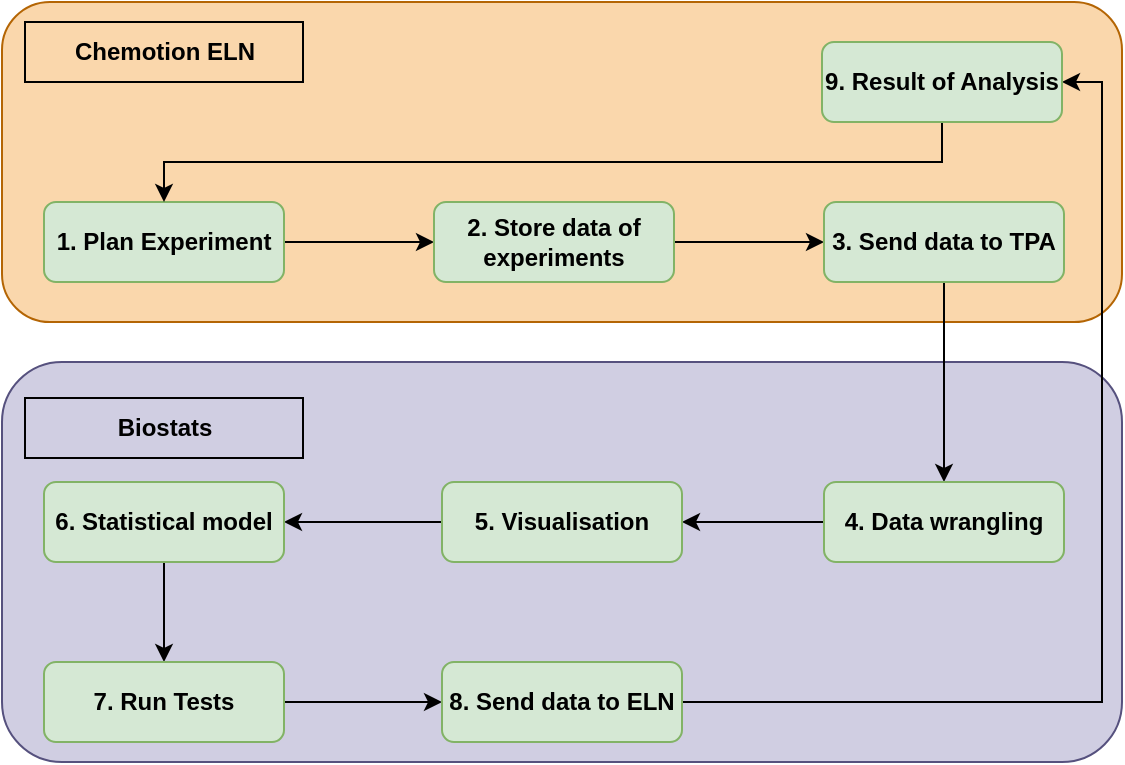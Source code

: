 <mxfile version="13.0.3" type="device"><diagram name="Page-1" id="LgBbpgbIxgOB0WxOG4NR"><mxGraphModel dx="1102" dy="811" grid="1" gridSize="10" guides="1" tooltips="1" connect="1" arrows="1" fold="1" page="1" pageScale="1" pageWidth="850" pageHeight="1100" math="0" shadow="0"><root><mxCell id="0"/><mxCell id="1" parent="0"/><mxCell id="hPej9ftM5Ef_2PE8kbGK-4" value="" style="rounded=1;whiteSpace=wrap;html=1;fillColor=#fad7ac;strokeColor=#b46504;" parent="1" vertex="1"><mxGeometry x="80" y="80" width="560" height="160" as="geometry"/></mxCell><mxCell id="hPej9ftM5Ef_2PE8kbGK-9" style="edgeStyle=orthogonalEdgeStyle;rounded=0;orthogonalLoop=1;jettySize=auto;html=1;exitX=1;exitY=0.5;exitDx=0;exitDy=0;" parent="1" source="hPej9ftM5Ef_2PE8kbGK-1" target="hPej9ftM5Ef_2PE8kbGK-2" edge="1"><mxGeometry relative="1" as="geometry"/></mxCell><mxCell id="hPej9ftM5Ef_2PE8kbGK-1" value="&lt;b&gt;1. Plan Experiment&lt;/b&gt;" style="rounded=1;whiteSpace=wrap;html=1;fillColor=#d5e8d4;strokeColor=#82b366;" parent="1" vertex="1"><mxGeometry x="101" y="180" width="120" height="40" as="geometry"/></mxCell><mxCell id="hPej9ftM5Ef_2PE8kbGK-10" style="edgeStyle=orthogonalEdgeStyle;rounded=0;orthogonalLoop=1;jettySize=auto;html=1;exitX=1;exitY=0.5;exitDx=0;exitDy=0;" parent="1" source="hPej9ftM5Ef_2PE8kbGK-2" target="hPej9ftM5Ef_2PE8kbGK-3" edge="1"><mxGeometry relative="1" as="geometry"/></mxCell><mxCell id="hPej9ftM5Ef_2PE8kbGK-2" value="&lt;b&gt;2. Store data of experiments&lt;/b&gt;" style="rounded=1;whiteSpace=wrap;html=1;fillColor=#d5e8d4;strokeColor=#82b366;" parent="1" vertex="1"><mxGeometry x="296" y="180" width="120" height="40" as="geometry"/></mxCell><mxCell id="hPej9ftM5Ef_2PE8kbGK-16" style="edgeStyle=orthogonalEdgeStyle;rounded=0;orthogonalLoop=1;jettySize=auto;html=1;" parent="1" edge="1"><mxGeometry relative="1" as="geometry"><mxPoint x="360" y="290" as="targetPoint"/><mxPoint x="360" y="290" as="sourcePoint"/></mxGeometry></mxCell><mxCell id="hPej9ftM5Ef_2PE8kbGK-6" value="" style="rounded=1;whiteSpace=wrap;html=1;fillColor=#d0cee2;strokeColor=#56517e;" parent="1" vertex="1"><mxGeometry x="80" y="260" width="560" height="200" as="geometry"/></mxCell><mxCell id="hPej9ftM5Ef_2PE8kbGK-12" style="edgeStyle=orthogonalEdgeStyle;rounded=0;orthogonalLoop=1;jettySize=auto;html=1;exitX=0.5;exitY=1;exitDx=0;exitDy=0;" parent="1" source="hPej9ftM5Ef_2PE8kbGK-3" target="hPej9ftM5Ef_2PE8kbGK-11" edge="1"><mxGeometry relative="1" as="geometry"/></mxCell><mxCell id="hPej9ftM5Ef_2PE8kbGK-3" value="&lt;b&gt;3. Send data to TPA&lt;/b&gt;" style="rounded=1;whiteSpace=wrap;html=1;fillColor=#d5e8d4;strokeColor=#82b366;" parent="1" vertex="1"><mxGeometry x="491" y="180" width="120" height="40" as="geometry"/></mxCell><mxCell id="hPej9ftM5Ef_2PE8kbGK-5" value="&lt;b&gt;Chemotion ELN&lt;/b&gt;" style="text;html=1;align=center;verticalAlign=middle;whiteSpace=wrap;rounded=0;strokeColor=default;" parent="1" vertex="1"><mxGeometry x="91.5" y="90" width="139" height="30" as="geometry"/></mxCell><mxCell id="hPej9ftM5Ef_2PE8kbGK-7" value="&lt;b&gt;Biostats&lt;/b&gt;" style="text;html=1;align=center;verticalAlign=middle;whiteSpace=wrap;rounded=0;strokeColor=default;" parent="1" vertex="1"><mxGeometry x="91.5" y="278" width="139" height="30" as="geometry"/></mxCell><mxCell id="hPej9ftM5Ef_2PE8kbGK-14" style="edgeStyle=orthogonalEdgeStyle;rounded=0;orthogonalLoop=1;jettySize=auto;html=1;exitX=0;exitY=0.5;exitDx=0;exitDy=0;entryX=1;entryY=0.5;entryDx=0;entryDy=0;" parent="1" source="hPej9ftM5Ef_2PE8kbGK-11" target="hPej9ftM5Ef_2PE8kbGK-13" edge="1"><mxGeometry relative="1" as="geometry"/></mxCell><mxCell id="hPej9ftM5Ef_2PE8kbGK-11" value="&lt;b&gt;4. Data wrangling&lt;/b&gt;" style="rounded=1;whiteSpace=wrap;html=1;fillColor=#d5e8d4;strokeColor=#82b366;" parent="1" vertex="1"><mxGeometry x="491" y="320" width="120" height="40" as="geometry"/></mxCell><mxCell id="hPej9ftM5Ef_2PE8kbGK-18" style="edgeStyle=orthogonalEdgeStyle;rounded=0;orthogonalLoop=1;jettySize=auto;html=1;exitX=0;exitY=0.5;exitDx=0;exitDy=0;" parent="1" source="hPej9ftM5Ef_2PE8kbGK-13" target="hPej9ftM5Ef_2PE8kbGK-17" edge="1"><mxGeometry relative="1" as="geometry"/></mxCell><mxCell id="hPej9ftM5Ef_2PE8kbGK-13" value="&lt;b&gt;5. Visualisation&lt;/b&gt;" style="rounded=1;whiteSpace=wrap;html=1;fillColor=#d5e8d4;strokeColor=#82b366;" parent="1" vertex="1"><mxGeometry x="300" y="320" width="120" height="40" as="geometry"/></mxCell><mxCell id="hPej9ftM5Ef_2PE8kbGK-20" style="edgeStyle=orthogonalEdgeStyle;rounded=0;orthogonalLoop=1;jettySize=auto;html=1;exitX=0.5;exitY=1;exitDx=0;exitDy=0;" parent="1" source="hPej9ftM5Ef_2PE8kbGK-17" target="hPej9ftM5Ef_2PE8kbGK-19" edge="1"><mxGeometry relative="1" as="geometry"/></mxCell><mxCell id="hPej9ftM5Ef_2PE8kbGK-17" value="&lt;b&gt;6. Statistical model&lt;/b&gt;" style="rounded=1;whiteSpace=wrap;html=1;fillColor=#d5e8d4;strokeColor=#82b366;" parent="1" vertex="1"><mxGeometry x="101" y="320" width="120" height="40" as="geometry"/></mxCell><mxCell id="hPej9ftM5Ef_2PE8kbGK-23" style="edgeStyle=orthogonalEdgeStyle;rounded=0;orthogonalLoop=1;jettySize=auto;html=1;exitX=1;exitY=0.5;exitDx=0;exitDy=0;entryX=0;entryY=0.5;entryDx=0;entryDy=0;" parent="1" source="hPej9ftM5Ef_2PE8kbGK-19" target="hPej9ftM5Ef_2PE8kbGK-22" edge="1"><mxGeometry relative="1" as="geometry"/></mxCell><mxCell id="hPej9ftM5Ef_2PE8kbGK-19" value="&lt;b&gt;7. Run Tests&lt;/b&gt;" style="rounded=1;whiteSpace=wrap;html=1;fillColor=#d5e8d4;strokeColor=#82b366;" parent="1" vertex="1"><mxGeometry x="101" y="410" width="120" height="40" as="geometry"/></mxCell><mxCell id="hPej9ftM5Ef_2PE8kbGK-25" style="edgeStyle=orthogonalEdgeStyle;rounded=0;orthogonalLoop=1;jettySize=auto;html=1;exitX=1;exitY=0.5;exitDx=0;exitDy=0;entryX=1;entryY=0.5;entryDx=0;entryDy=0;" parent="1" source="hPej9ftM5Ef_2PE8kbGK-22" target="hPej9ftM5Ef_2PE8kbGK-24" edge="1"><mxGeometry relative="1" as="geometry"/></mxCell><mxCell id="hPej9ftM5Ef_2PE8kbGK-22" value="&lt;b&gt;8. Send data to ELN&lt;/b&gt;" style="rounded=1;whiteSpace=wrap;html=1;fillColor=#d5e8d4;strokeColor=#82b366;" parent="1" vertex="1"><mxGeometry x="300" y="410" width="120" height="40" as="geometry"/></mxCell><mxCell id="hPej9ftM5Ef_2PE8kbGK-27" style="edgeStyle=orthogonalEdgeStyle;rounded=0;orthogonalLoop=1;jettySize=auto;html=1;exitX=0.5;exitY=1;exitDx=0;exitDy=0;" parent="1" source="hPej9ftM5Ef_2PE8kbGK-24" target="hPej9ftM5Ef_2PE8kbGK-1" edge="1"><mxGeometry relative="1" as="geometry"/></mxCell><mxCell id="hPej9ftM5Ef_2PE8kbGK-24" value="&lt;b&gt;9. Result of Analysis&lt;/b&gt;" style="rounded=1;whiteSpace=wrap;html=1;fillColor=#d5e8d4;strokeColor=#82b366;" parent="1" vertex="1"><mxGeometry x="490" y="100" width="120" height="40" as="geometry"/></mxCell></root></mxGraphModel></diagram></mxfile>
